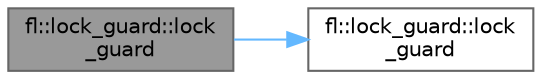 digraph "fl::lock_guard::lock_guard"
{
 // INTERACTIVE_SVG=YES
 // LATEX_PDF_SIZE
  bgcolor="transparent";
  edge [fontname=Helvetica,fontsize=10,labelfontname=Helvetica,labelfontsize=10];
  node [fontname=Helvetica,fontsize=10,shape=box,height=0.2,width=0.4];
  rankdir="LR";
  Node1 [id="Node000001",label="fl::lock_guard::lock\l_guard",height=0.2,width=0.4,color="gray40", fillcolor="grey60", style="filled", fontcolor="black",tooltip=" "];
  Node1 -> Node2 [id="edge1_Node000001_Node000002",color="steelblue1",style="solid",tooltip=" "];
  Node2 [id="Node000002",label="fl::lock_guard::lock\l_guard",height=0.2,width=0.4,color="grey40", fillcolor="white", style="filled",URL="$db/dd0/classfl_1_1lock__guard_a2321ee46315c0ed9b27f758c33578ebf.html#a2321ee46315c0ed9b27f758c33578ebf",tooltip=" "];
}
